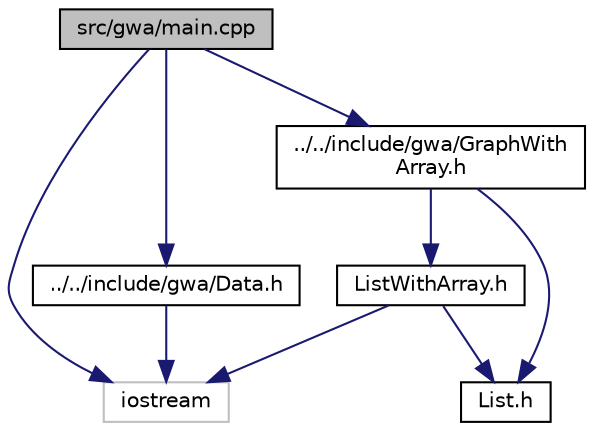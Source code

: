 digraph "src/gwa/main.cpp"
{
  edge [fontname="Helvetica",fontsize="10",labelfontname="Helvetica",labelfontsize="10"];
  node [fontname="Helvetica",fontsize="10",shape=record];
  Node1 [label="src/gwa/main.cpp",height=0.2,width=0.4,color="black", fillcolor="grey75", style="filled", fontcolor="black"];
  Node1 -> Node2 [color="midnightblue",fontsize="10",style="solid",fontname="Helvetica"];
  Node2 [label="iostream",height=0.2,width=0.4,color="grey75", fillcolor="white", style="filled"];
  Node1 -> Node3 [color="midnightblue",fontsize="10",style="solid",fontname="Helvetica"];
  Node3 [label="../../include/gwa/Data.h",height=0.2,width=0.4,color="black", fillcolor="white", style="filled",URL="$gwa_2_data_8h.html"];
  Node3 -> Node2 [color="midnightblue",fontsize="10",style="solid",fontname="Helvetica"];
  Node1 -> Node4 [color="midnightblue",fontsize="10",style="solid",fontname="Helvetica"];
  Node4 [label="../../include/gwa/GraphWith\lArray.h",height=0.2,width=0.4,color="black", fillcolor="white", style="filled",URL="$_graph_with_array_8h.html"];
  Node4 -> Node5 [color="midnightblue",fontsize="10",style="solid",fontname="Helvetica"];
  Node5 [label="List.h",height=0.2,width=0.4,color="black", fillcolor="white", style="filled",URL="$gwa_2_list_8h.html"];
  Node4 -> Node6 [color="midnightblue",fontsize="10",style="solid",fontname="Helvetica"];
  Node6 [label="ListWithArray.h",height=0.2,width=0.4,color="black", fillcolor="white", style="filled",URL="$_list_with_array_8h.html"];
  Node6 -> Node2 [color="midnightblue",fontsize="10",style="solid",fontname="Helvetica"];
  Node6 -> Node5 [color="midnightblue",fontsize="10",style="solid",fontname="Helvetica"];
}
